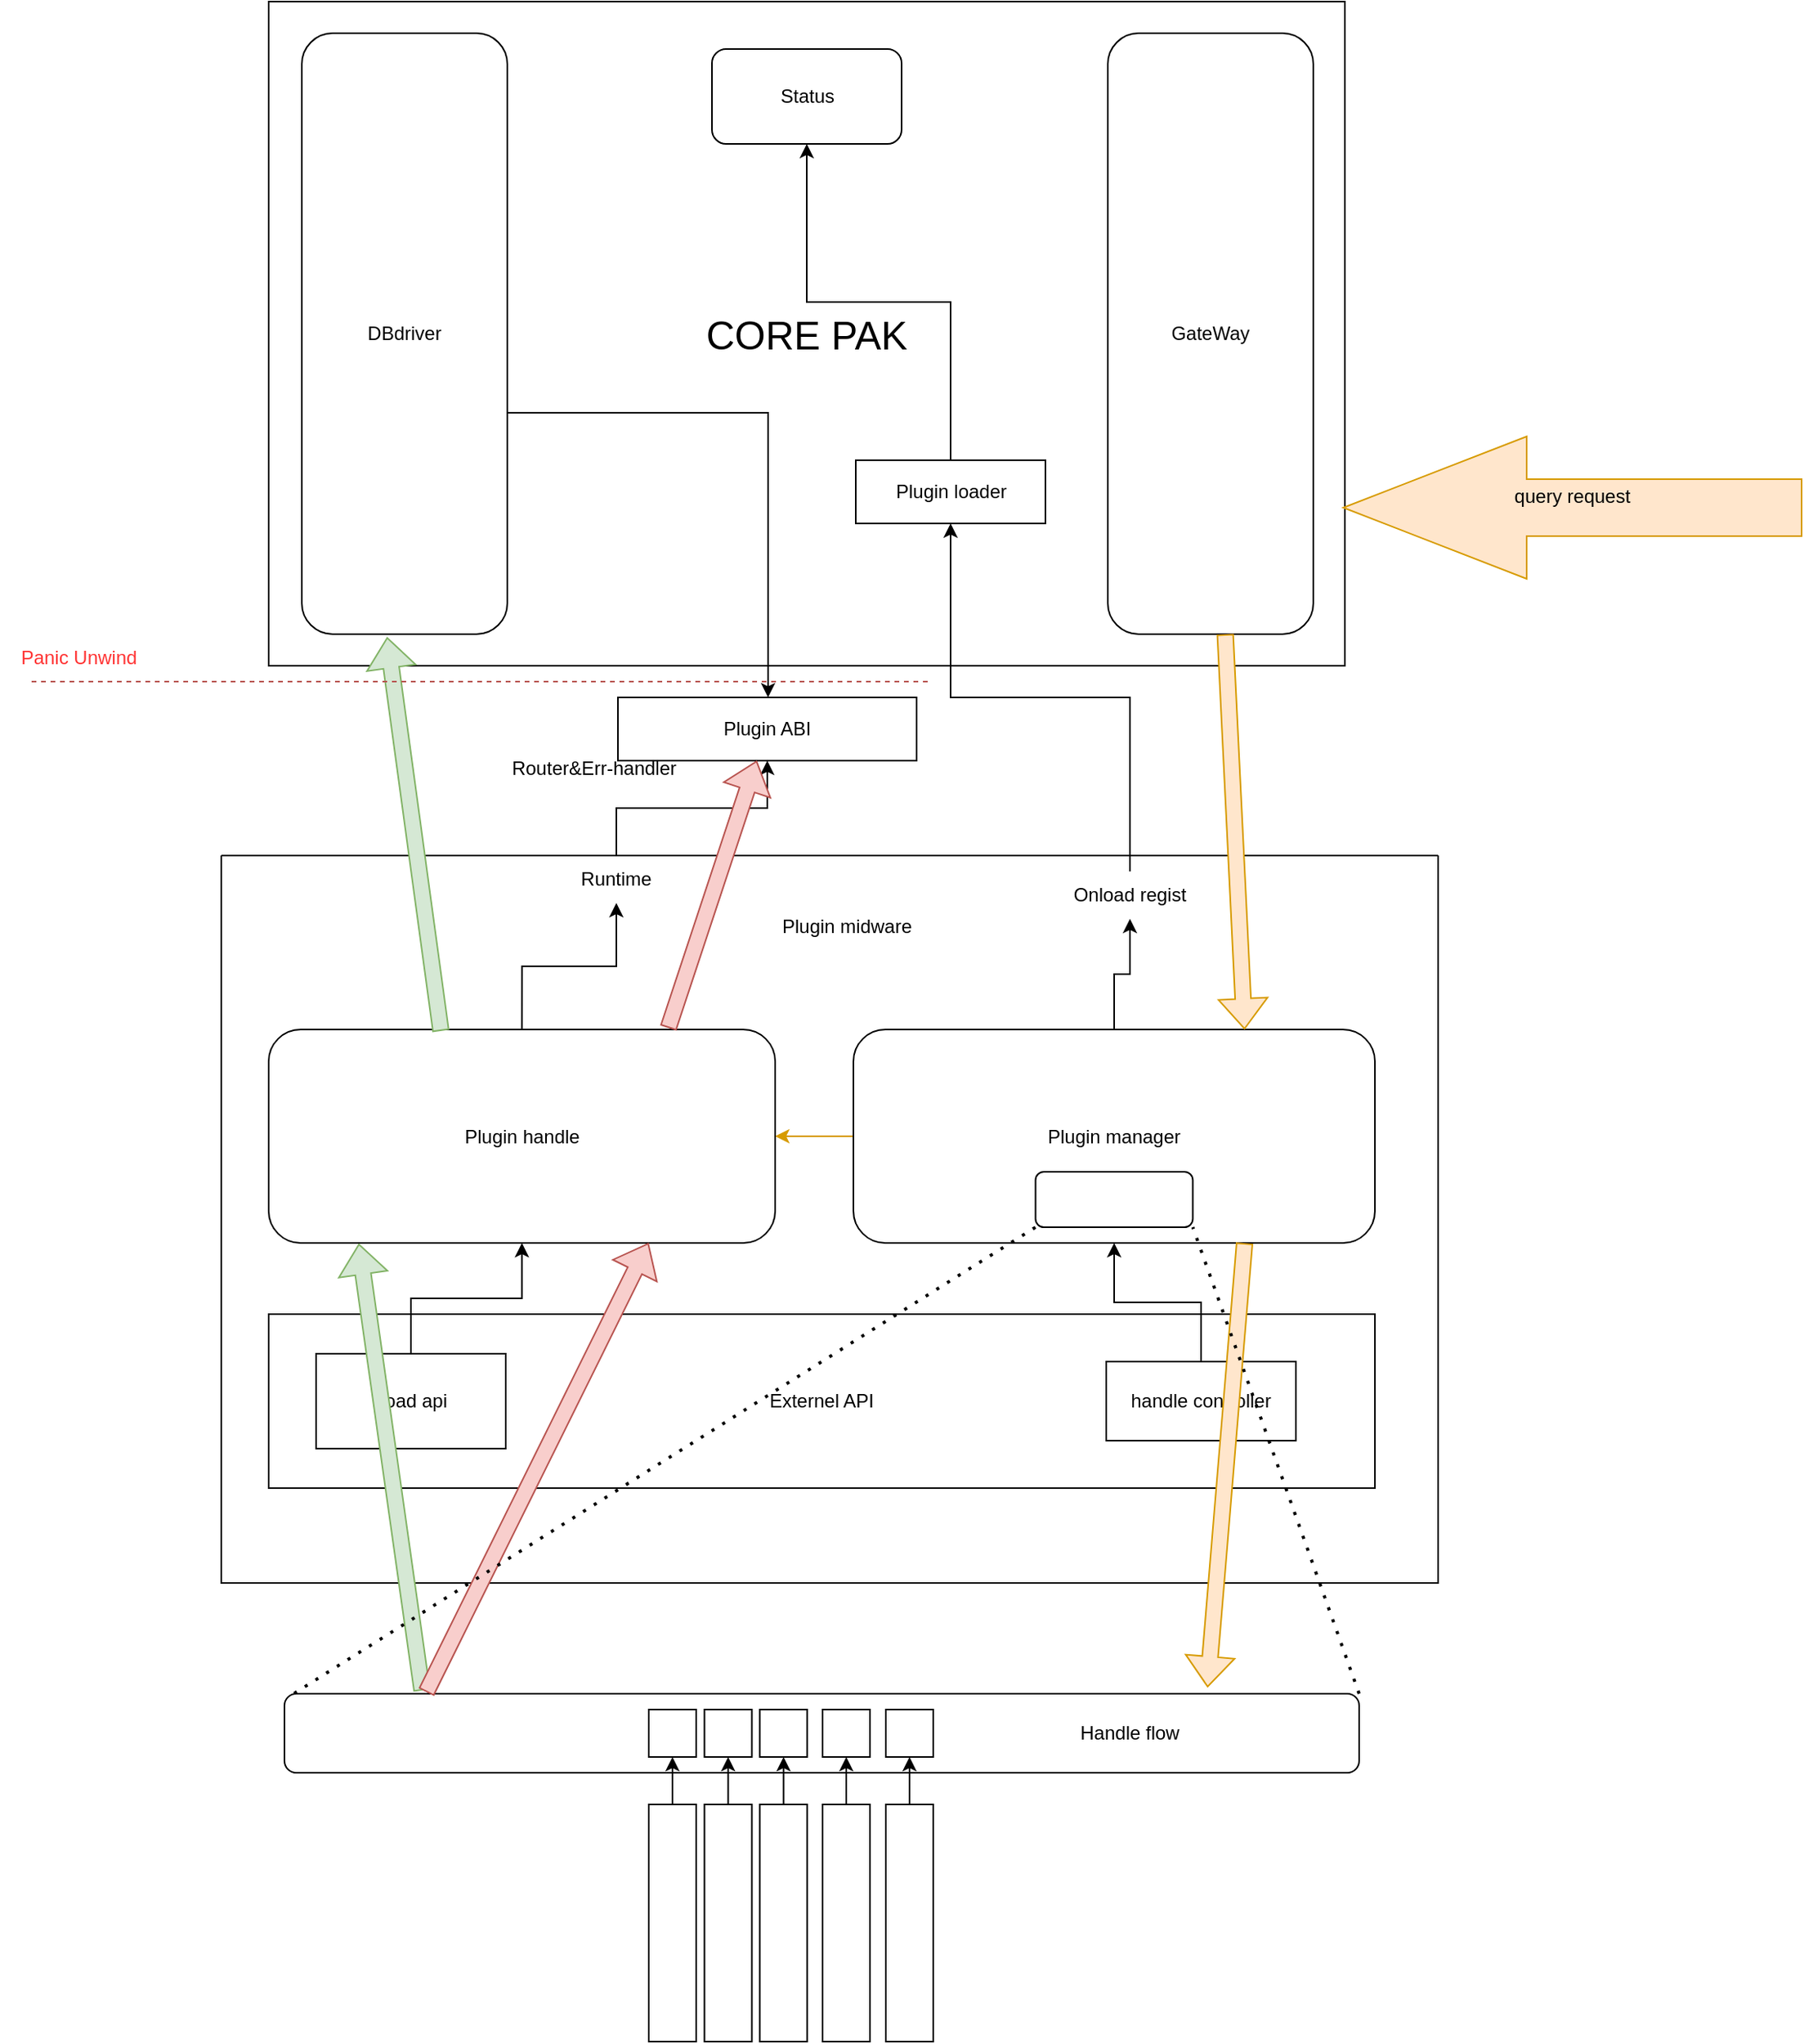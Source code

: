 <mxfile version="22.0.0" type="github">
  <diagram name="第 1 页" id="t-duSqgRqeBRRkxJ5DEV">
    <mxGraphModel dx="1436" dy="900" grid="1" gridSize="10" guides="1" tooltips="1" connect="1" arrows="1" fold="1" page="1" pageScale="1" pageWidth="3300" pageHeight="4681" math="0" shadow="0">
      <root>
        <mxCell id="0" />
        <mxCell id="1" parent="0" />
        <mxCell id="nc-FkKqiqVNiR-dqxhJH-41" value="" style="rounded=1;whiteSpace=wrap;html=1;" parent="1" vertex="1">
          <mxGeometry x="930" y="1290" width="680" height="50" as="geometry" />
        </mxCell>
        <mxCell id="nc-FkKqiqVNiR-dqxhJH-39" value="" style="swimlane;startSize=0;" parent="1" vertex="1">
          <mxGeometry x="890" y="760" width="770" height="460" as="geometry">
            <mxRectangle x="40" y="530" width="50" height="40" as="alternateBounds" />
          </mxGeometry>
        </mxCell>
        <mxCell id="nc-FkKqiqVNiR-dqxhJH-1" value="&lt;div&gt;&lt;font style=&quot;font-size: 25px;&quot;&gt;CORE PAK&lt;/font&gt;&lt;/div&gt;" style="rounded=0;whiteSpace=wrap;html=1;" parent="1" vertex="1">
          <mxGeometry x="920" y="220" width="681" height="420" as="geometry" />
        </mxCell>
        <mxCell id="nc-FkKqiqVNiR-dqxhJH-2" value="&lt;div&gt;GateWay&lt;/div&gt;" style="rounded=1;whiteSpace=wrap;html=1;" parent="1" vertex="1">
          <mxGeometry x="1451" y="240" width="130" height="380" as="geometry" />
        </mxCell>
        <mxCell id="nc-FkKqiqVNiR-dqxhJH-66" style="edgeStyle=orthogonalEdgeStyle;rounded=0;orthogonalLoop=1;jettySize=auto;html=1;" parent="1" source="nc-FkKqiqVNiR-dqxhJH-4" target="nc-FkKqiqVNiR-dqxhJH-16" edge="1">
          <mxGeometry relative="1" as="geometry">
            <Array as="points">
              <mxPoint x="1236" y="480" />
            </Array>
          </mxGeometry>
        </mxCell>
        <mxCell id="nc-FkKqiqVNiR-dqxhJH-4" value="&lt;div&gt;DBdriver&lt;/div&gt;" style="rounded=1;whiteSpace=wrap;html=1;" parent="1" vertex="1">
          <mxGeometry x="941" y="240" width="130" height="380" as="geometry" />
        </mxCell>
        <mxCell id="nc-FkKqiqVNiR-dqxhJH-77" style="edgeStyle=orthogonalEdgeStyle;rounded=0;orthogonalLoop=1;jettySize=auto;html=1;" parent="1" source="nc-FkKqiqVNiR-dqxhJH-5" target="nc-FkKqiqVNiR-dqxhJH-76" edge="1">
          <mxGeometry relative="1" as="geometry" />
        </mxCell>
        <mxCell id="nc-FkKqiqVNiR-dqxhJH-5" value="&lt;div&gt;Plugin loader&lt;/div&gt;" style="rounded=0;whiteSpace=wrap;html=1;" parent="1" vertex="1">
          <mxGeometry x="1291.5" y="510" width="120" height="40" as="geometry" />
        </mxCell>
        <mxCell id="nc-FkKqiqVNiR-dqxhJH-14" value="" style="edgeStyle=orthogonalEdgeStyle;rounded=0;orthogonalLoop=1;jettySize=auto;html=1;fillColor=#ffe6cc;strokeColor=#d79b00;" parent="1" source="nc-FkKqiqVNiR-dqxhJH-6" target="nc-FkKqiqVNiR-dqxhJH-9" edge="1">
          <mxGeometry relative="1" as="geometry" />
        </mxCell>
        <mxCell id="nc-FkKqiqVNiR-dqxhJH-19" style="edgeStyle=orthogonalEdgeStyle;rounded=0;orthogonalLoop=1;jettySize=auto;html=1;" parent="1" source="nc-FkKqiqVNiR-dqxhJH-22" target="nc-FkKqiqVNiR-dqxhJH-5" edge="1">
          <mxGeometry relative="1" as="geometry" />
        </mxCell>
        <mxCell id="nc-FkKqiqVNiR-dqxhJH-6" value="Plugin manager" style="rounded=1;whiteSpace=wrap;html=1;" parent="1" vertex="1">
          <mxGeometry x="1290" y="870" width="330" height="135" as="geometry" />
        </mxCell>
        <mxCell id="nc-FkKqiqVNiR-dqxhJH-17" style="edgeStyle=orthogonalEdgeStyle;rounded=0;orthogonalLoop=1;jettySize=auto;html=1;exitX=0.5;exitY=0;exitDx=0;exitDy=0;" parent="1" source="nc-FkKqiqVNiR-dqxhJH-20" target="nc-FkKqiqVNiR-dqxhJH-16" edge="1">
          <mxGeometry relative="1" as="geometry" />
        </mxCell>
        <mxCell id="nc-FkKqiqVNiR-dqxhJH-9" value="Plugin handle" style="rounded=1;whiteSpace=wrap;html=1;" parent="1" vertex="1">
          <mxGeometry x="920" y="870" width="320.5" height="135" as="geometry" />
        </mxCell>
        <mxCell id="nc-FkKqiqVNiR-dqxhJH-16" value="Plugin ABI" style="rounded=0;whiteSpace=wrap;html=1;glass=0;" parent="1" vertex="1">
          <mxGeometry x="1141" y="660" width="189" height="40" as="geometry" />
        </mxCell>
        <mxCell id="nc-FkKqiqVNiR-dqxhJH-21" value="" style="edgeStyle=orthogonalEdgeStyle;rounded=0;orthogonalLoop=1;jettySize=auto;html=1;exitX=0.5;exitY=0;exitDx=0;exitDy=0;" parent="1" source="nc-FkKqiqVNiR-dqxhJH-9" target="nc-FkKqiqVNiR-dqxhJH-20" edge="1">
          <mxGeometry relative="1" as="geometry">
            <mxPoint x="1080" y="870" as="sourcePoint" />
            <mxPoint x="1200" y="680" as="targetPoint" />
          </mxGeometry>
        </mxCell>
        <mxCell id="nc-FkKqiqVNiR-dqxhJH-20" value="Runtime" style="text;html=1;strokeColor=none;fillColor=none;align=center;verticalAlign=middle;whiteSpace=wrap;rounded=0;" parent="1" vertex="1">
          <mxGeometry x="1110" y="760" width="60" height="30" as="geometry" />
        </mxCell>
        <mxCell id="nc-FkKqiqVNiR-dqxhJH-23" value="" style="edgeStyle=orthogonalEdgeStyle;rounded=0;orthogonalLoop=1;jettySize=auto;html=1;" parent="1" source="nc-FkKqiqVNiR-dqxhJH-6" target="nc-FkKqiqVNiR-dqxhJH-22" edge="1">
          <mxGeometry relative="1" as="geometry">
            <mxPoint x="1465" y="870" as="sourcePoint" />
            <mxPoint x="1360" y="680" as="targetPoint" />
          </mxGeometry>
        </mxCell>
        <mxCell id="nc-FkKqiqVNiR-dqxhJH-22" value="&lt;div&gt;Onload regist&lt;/div&gt;" style="text;html=1;strokeColor=none;fillColor=none;align=center;verticalAlign=middle;whiteSpace=wrap;rounded=0;" parent="1" vertex="1">
          <mxGeometry x="1400" y="770" width="130" height="30" as="geometry" />
        </mxCell>
        <mxCell id="nc-FkKqiqVNiR-dqxhJH-24" value="&lt;div&gt;Router&amp;amp;Err-handler&lt;/div&gt;" style="text;html=1;strokeColor=none;fillColor=none;align=center;verticalAlign=middle;whiteSpace=wrap;rounded=0;" parent="1" vertex="1">
          <mxGeometry x="1060.5" y="690" width="130" height="30" as="geometry" />
        </mxCell>
        <mxCell id="nc-FkKqiqVNiR-dqxhJH-25" value="Externel API" style="rounded=0;whiteSpace=wrap;html=1;" parent="1" vertex="1">
          <mxGeometry x="920" y="1050" width="700" height="110" as="geometry" />
        </mxCell>
        <mxCell id="nc-FkKqiqVNiR-dqxhJH-28" style="edgeStyle=orthogonalEdgeStyle;rounded=0;orthogonalLoop=1;jettySize=auto;html=1;exitX=0.5;exitY=0;exitDx=0;exitDy=0;" parent="1" source="nc-FkKqiqVNiR-dqxhJH-26" target="nc-FkKqiqVNiR-dqxhJH-9" edge="1">
          <mxGeometry relative="1" as="geometry" />
        </mxCell>
        <mxCell id="nc-FkKqiqVNiR-dqxhJH-26" value="Load api" style="rounded=0;whiteSpace=wrap;html=1;" parent="1" vertex="1">
          <mxGeometry x="950" y="1075" width="120" height="60" as="geometry" />
        </mxCell>
        <mxCell id="nc-FkKqiqVNiR-dqxhJH-29" style="edgeStyle=orthogonalEdgeStyle;rounded=0;orthogonalLoop=1;jettySize=auto;html=1;entryX=0.5;entryY=1;entryDx=0;entryDy=0;" parent="1" source="nc-FkKqiqVNiR-dqxhJH-27" target="nc-FkKqiqVNiR-dqxhJH-6" edge="1">
          <mxGeometry relative="1" as="geometry" />
        </mxCell>
        <mxCell id="nc-FkKqiqVNiR-dqxhJH-27" value="handle controller" style="rounded=0;whiteSpace=wrap;html=1;" parent="1" vertex="1">
          <mxGeometry x="1450" y="1080" width="120" height="50" as="geometry" />
        </mxCell>
        <mxCell id="nc-FkKqiqVNiR-dqxhJH-31" value="Plugin midware" style="text;html=1;strokeColor=none;fillColor=none;align=center;verticalAlign=middle;whiteSpace=wrap;rounded=0;" parent="1" vertex="1">
          <mxGeometry x="1180.5" y="780" width="209.5" height="50" as="geometry" />
        </mxCell>
        <mxCell id="nc-FkKqiqVNiR-dqxhJH-52" style="edgeStyle=orthogonalEdgeStyle;rounded=0;orthogonalLoop=1;jettySize=auto;html=1;" parent="1" source="nc-FkKqiqVNiR-dqxhJH-33" target="nc-FkKqiqVNiR-dqxhJH-42" edge="1">
          <mxGeometry relative="1" as="geometry" />
        </mxCell>
        <mxCell id="nc-FkKqiqVNiR-dqxhJH-33" value="" style="rounded=0;whiteSpace=wrap;html=1;" parent="1" vertex="1">
          <mxGeometry x="1310.5" y="1360" width="30" height="150" as="geometry" />
        </mxCell>
        <mxCell id="nc-FkKqiqVNiR-dqxhJH-50" style="edgeStyle=orthogonalEdgeStyle;rounded=0;orthogonalLoop=1;jettySize=auto;html=1;" parent="1" source="nc-FkKqiqVNiR-dqxhJH-34" target="nc-FkKqiqVNiR-dqxhJH-43" edge="1">
          <mxGeometry relative="1" as="geometry" />
        </mxCell>
        <mxCell id="nc-FkKqiqVNiR-dqxhJH-34" value="" style="rounded=0;whiteSpace=wrap;html=1;" parent="1" vertex="1">
          <mxGeometry x="1270.5" y="1360" width="30" height="150" as="geometry" />
        </mxCell>
        <mxCell id="nc-FkKqiqVNiR-dqxhJH-51" style="edgeStyle=orthogonalEdgeStyle;rounded=0;orthogonalLoop=1;jettySize=auto;html=1;" parent="1" source="nc-FkKqiqVNiR-dqxhJH-35" target="nc-FkKqiqVNiR-dqxhJH-44" edge="1">
          <mxGeometry relative="1" as="geometry" />
        </mxCell>
        <mxCell id="nc-FkKqiqVNiR-dqxhJH-35" value="" style="rounded=0;whiteSpace=wrap;html=1;" parent="1" vertex="1">
          <mxGeometry x="1230.75" y="1360" width="30" height="150" as="geometry" />
        </mxCell>
        <mxCell id="nc-FkKqiqVNiR-dqxhJH-48" style="edgeStyle=orthogonalEdgeStyle;rounded=0;orthogonalLoop=1;jettySize=auto;html=1;exitX=0.5;exitY=0;exitDx=0;exitDy=0;entryX=0.5;entryY=1;entryDx=0;entryDy=0;" parent="1" source="nc-FkKqiqVNiR-dqxhJH-36" target="nc-FkKqiqVNiR-dqxhJH-45" edge="1">
          <mxGeometry relative="1" as="geometry" />
        </mxCell>
        <mxCell id="nc-FkKqiqVNiR-dqxhJH-36" value="" style="rounded=0;whiteSpace=wrap;html=1;" parent="1" vertex="1">
          <mxGeometry x="1195.75" y="1360" width="30" height="150" as="geometry" />
        </mxCell>
        <mxCell id="nc-FkKqiqVNiR-dqxhJH-47" style="edgeStyle=orthogonalEdgeStyle;rounded=0;orthogonalLoop=1;jettySize=auto;html=1;exitX=0.5;exitY=0;exitDx=0;exitDy=0;" parent="1" source="nc-FkKqiqVNiR-dqxhJH-37" target="nc-FkKqiqVNiR-dqxhJH-46" edge="1">
          <mxGeometry relative="1" as="geometry" />
        </mxCell>
        <mxCell id="nc-FkKqiqVNiR-dqxhJH-37" value="" style="rounded=0;whiteSpace=wrap;html=1;" parent="1" vertex="1">
          <mxGeometry x="1160.5" y="1360" width="30" height="150" as="geometry" />
        </mxCell>
        <mxCell id="nc-FkKqiqVNiR-dqxhJH-42" value="" style="rounded=0;whiteSpace=wrap;html=1;" parent="1" vertex="1">
          <mxGeometry x="1310.5" y="1300" width="30" height="30" as="geometry" />
        </mxCell>
        <mxCell id="nc-FkKqiqVNiR-dqxhJH-43" value="" style="rounded=0;whiteSpace=wrap;html=1;" parent="1" vertex="1">
          <mxGeometry x="1270.5" y="1300" width="30" height="30" as="geometry" />
        </mxCell>
        <mxCell id="nc-FkKqiqVNiR-dqxhJH-44" value="" style="rounded=0;whiteSpace=wrap;html=1;" parent="1" vertex="1">
          <mxGeometry x="1230.75" y="1300" width="30" height="30" as="geometry" />
        </mxCell>
        <mxCell id="nc-FkKqiqVNiR-dqxhJH-45" value="" style="rounded=0;whiteSpace=wrap;html=1;" parent="1" vertex="1">
          <mxGeometry x="1195.75" y="1300" width="30" height="30" as="geometry" />
        </mxCell>
        <mxCell id="nc-FkKqiqVNiR-dqxhJH-46" value="" style="rounded=0;whiteSpace=wrap;html=1;" parent="1" vertex="1">
          <mxGeometry x="1160.5" y="1300" width="30" height="30" as="geometry" />
        </mxCell>
        <mxCell id="nc-FkKqiqVNiR-dqxhJH-60" value="&lt;div&gt;query request&lt;/div&gt;&lt;div&gt;&lt;br&gt;&lt;/div&gt;" style="shape=singleArrow;whiteSpace=wrap;html=1;arrowWidth=0.4;arrowSize=0.4;rotation=0;fillColor=#ffe6cc;strokeColor=#d79b00;direction=west;" parent="1" vertex="1">
          <mxGeometry x="1600" y="495" width="290" height="90" as="geometry" />
        </mxCell>
        <mxCell id="nc-FkKqiqVNiR-dqxhJH-64" value="" style="shape=flexArrow;endArrow=classic;html=1;rounded=0;fillColor=#ffe6cc;strokeColor=#d79b00;entryX=0.75;entryY=0;entryDx=0;entryDy=0;" parent="1" source="nc-FkKqiqVNiR-dqxhJH-2" target="nc-FkKqiqVNiR-dqxhJH-6" edge="1">
          <mxGeometry width="50" height="50" relative="1" as="geometry">
            <mxPoint x="1670" y="690" as="sourcePoint" />
            <mxPoint x="1720" y="640" as="targetPoint" />
          </mxGeometry>
        </mxCell>
        <mxCell id="nc-FkKqiqVNiR-dqxhJH-68" value="Handle flow" style="text;html=1;strokeColor=none;fillColor=none;align=center;verticalAlign=middle;whiteSpace=wrap;rounded=0;" parent="1" vertex="1">
          <mxGeometry x="1350" y="1300" width="230" height="30" as="geometry" />
        </mxCell>
        <mxCell id="nc-FkKqiqVNiR-dqxhJH-69" value="" style="shape=flexArrow;endArrow=classic;html=1;rounded=0;entryX=0.859;entryY=-0.08;entryDx=0;entryDy=0;entryPerimeter=0;exitX=0.75;exitY=1;exitDx=0;exitDy=0;fillColor=#ffe6cc;strokeColor=#d79b00;" parent="1" source="nc-FkKqiqVNiR-dqxhJH-6" target="nc-FkKqiqVNiR-dqxhJH-41" edge="1">
          <mxGeometry width="50" height="50" relative="1" as="geometry">
            <mxPoint x="1360" y="1090" as="sourcePoint" />
            <mxPoint x="1410" y="1040" as="targetPoint" />
          </mxGeometry>
        </mxCell>
        <mxCell id="nc-FkKqiqVNiR-dqxhJH-70" value="" style="shape=flexArrow;endArrow=classic;html=1;rounded=0;entryX=0.178;entryY=1.003;entryDx=0;entryDy=0;entryPerimeter=0;exitX=0.128;exitY=-0.04;exitDx=0;exitDy=0;exitPerimeter=0;fillColor=#d5e8d4;strokeColor=#82b366;" parent="1" source="nc-FkKqiqVNiR-dqxhJH-41" target="nc-FkKqiqVNiR-dqxhJH-9" edge="1">
          <mxGeometry width="50" height="50" relative="1" as="geometry">
            <mxPoint x="1360" y="1080" as="sourcePoint" />
            <mxPoint x="1410" y="1030" as="targetPoint" />
          </mxGeometry>
        </mxCell>
        <mxCell id="nc-FkKqiqVNiR-dqxhJH-72" value="" style="shape=flexArrow;endArrow=classic;html=1;rounded=0;entryX=0.415;entryY=1.005;entryDx=0;entryDy=0;entryPerimeter=0;exitX=0.34;exitY=0.007;exitDx=0;exitDy=0;exitPerimeter=0;fillColor=#d5e8d4;strokeColor=#82b366;" parent="1" source="nc-FkKqiqVNiR-dqxhJH-9" target="nc-FkKqiqVNiR-dqxhJH-4" edge="1">
          <mxGeometry width="50" height="50" relative="1" as="geometry">
            <mxPoint x="1360" y="1080" as="sourcePoint" />
            <mxPoint x="1410" y="1030" as="targetPoint" />
          </mxGeometry>
        </mxCell>
        <mxCell id="nc-FkKqiqVNiR-dqxhJH-73" value="" style="shape=flexArrow;endArrow=classic;html=1;rounded=0;fillColor=#f8cecc;strokeColor=#b85450;exitX=0.132;exitY=-0.02;exitDx=0;exitDy=0;exitPerimeter=0;entryX=0.75;entryY=1;entryDx=0;entryDy=0;" parent="1" source="nc-FkKqiqVNiR-dqxhJH-41" target="nc-FkKqiqVNiR-dqxhJH-9" edge="1">
          <mxGeometry width="50" height="50" relative="1" as="geometry">
            <mxPoint x="1400" y="1270" as="sourcePoint" />
            <mxPoint x="1450" y="1220" as="targetPoint" />
          </mxGeometry>
        </mxCell>
        <mxCell id="nc-FkKqiqVNiR-dqxhJH-74" value="" style="shape=flexArrow;endArrow=classic;html=1;rounded=0;exitX=0.789;exitY=-0.007;exitDx=0;exitDy=0;exitPerimeter=0;fillColor=#f8cecc;strokeColor=#b85450;" parent="1" source="nc-FkKqiqVNiR-dqxhJH-9" target="nc-FkKqiqVNiR-dqxhJH-16" edge="1">
          <mxGeometry width="50" height="50" relative="1" as="geometry">
            <mxPoint x="1400" y="930" as="sourcePoint" />
            <mxPoint x="1450" y="880" as="targetPoint" />
          </mxGeometry>
        </mxCell>
        <mxCell id="nc-FkKqiqVNiR-dqxhJH-76" value="Status" style="rounded=1;whiteSpace=wrap;html=1;" parent="1" vertex="1">
          <mxGeometry x="1200.5" y="250" width="120" height="60" as="geometry" />
        </mxCell>
        <mxCell id="nc-FkKqiqVNiR-dqxhJH-81" value="" style="rounded=1;whiteSpace=wrap;html=1;" parent="1" vertex="1">
          <mxGeometry x="1405.25" y="960" width="99.5" height="35" as="geometry" />
        </mxCell>
        <mxCell id="nc-FkKqiqVNiR-dqxhJH-82" value="" style="endArrow=none;dashed=1;html=1;dashPattern=1 3;strokeWidth=2;rounded=0;entryX=0;entryY=1;entryDx=0;entryDy=0;exitX=0.009;exitY=-0.004;exitDx=0;exitDy=0;exitPerimeter=0;" parent="1" source="nc-FkKqiqVNiR-dqxhJH-41" target="nc-FkKqiqVNiR-dqxhJH-81" edge="1">
          <mxGeometry width="50" height="50" relative="1" as="geometry">
            <mxPoint x="1300" y="1230" as="sourcePoint" />
            <mxPoint x="1350" y="1180" as="targetPoint" />
          </mxGeometry>
        </mxCell>
        <mxCell id="nc-FkKqiqVNiR-dqxhJH-83" value="" style="endArrow=none;dashed=1;html=1;dashPattern=1 3;strokeWidth=2;rounded=0;entryX=1;entryY=1;entryDx=0;entryDy=0;exitX=1;exitY=0;exitDx=0;exitDy=0;" parent="1" source="nc-FkKqiqVNiR-dqxhJH-41" target="nc-FkKqiqVNiR-dqxhJH-81" edge="1">
          <mxGeometry width="50" height="50" relative="1" as="geometry">
            <mxPoint x="1300" y="1230" as="sourcePoint" />
            <mxPoint x="1350" y="1180" as="targetPoint" />
          </mxGeometry>
        </mxCell>
        <mxCell id="nc-FkKqiqVNiR-dqxhJH-88" value="" style="endArrow=none;dashed=1;html=1;rounded=0;fillColor=#f8cecc;strokeColor=#b85450;" parent="1" edge="1">
          <mxGeometry width="50" height="50" relative="1" as="geometry">
            <mxPoint x="770" y="650" as="sourcePoint" />
            <mxPoint x="1340" y="650" as="targetPoint" />
          </mxGeometry>
        </mxCell>
        <mxCell id="nc-FkKqiqVNiR-dqxhJH-89" value="Panic Unwind" style="text;html=1;align=center;verticalAlign=middle;whiteSpace=wrap;rounded=0;fontColor=#FF3333;" parent="1" vertex="1">
          <mxGeometry x="750" y="620" width="100" height="30" as="geometry" />
        </mxCell>
      </root>
    </mxGraphModel>
  </diagram>
</mxfile>
